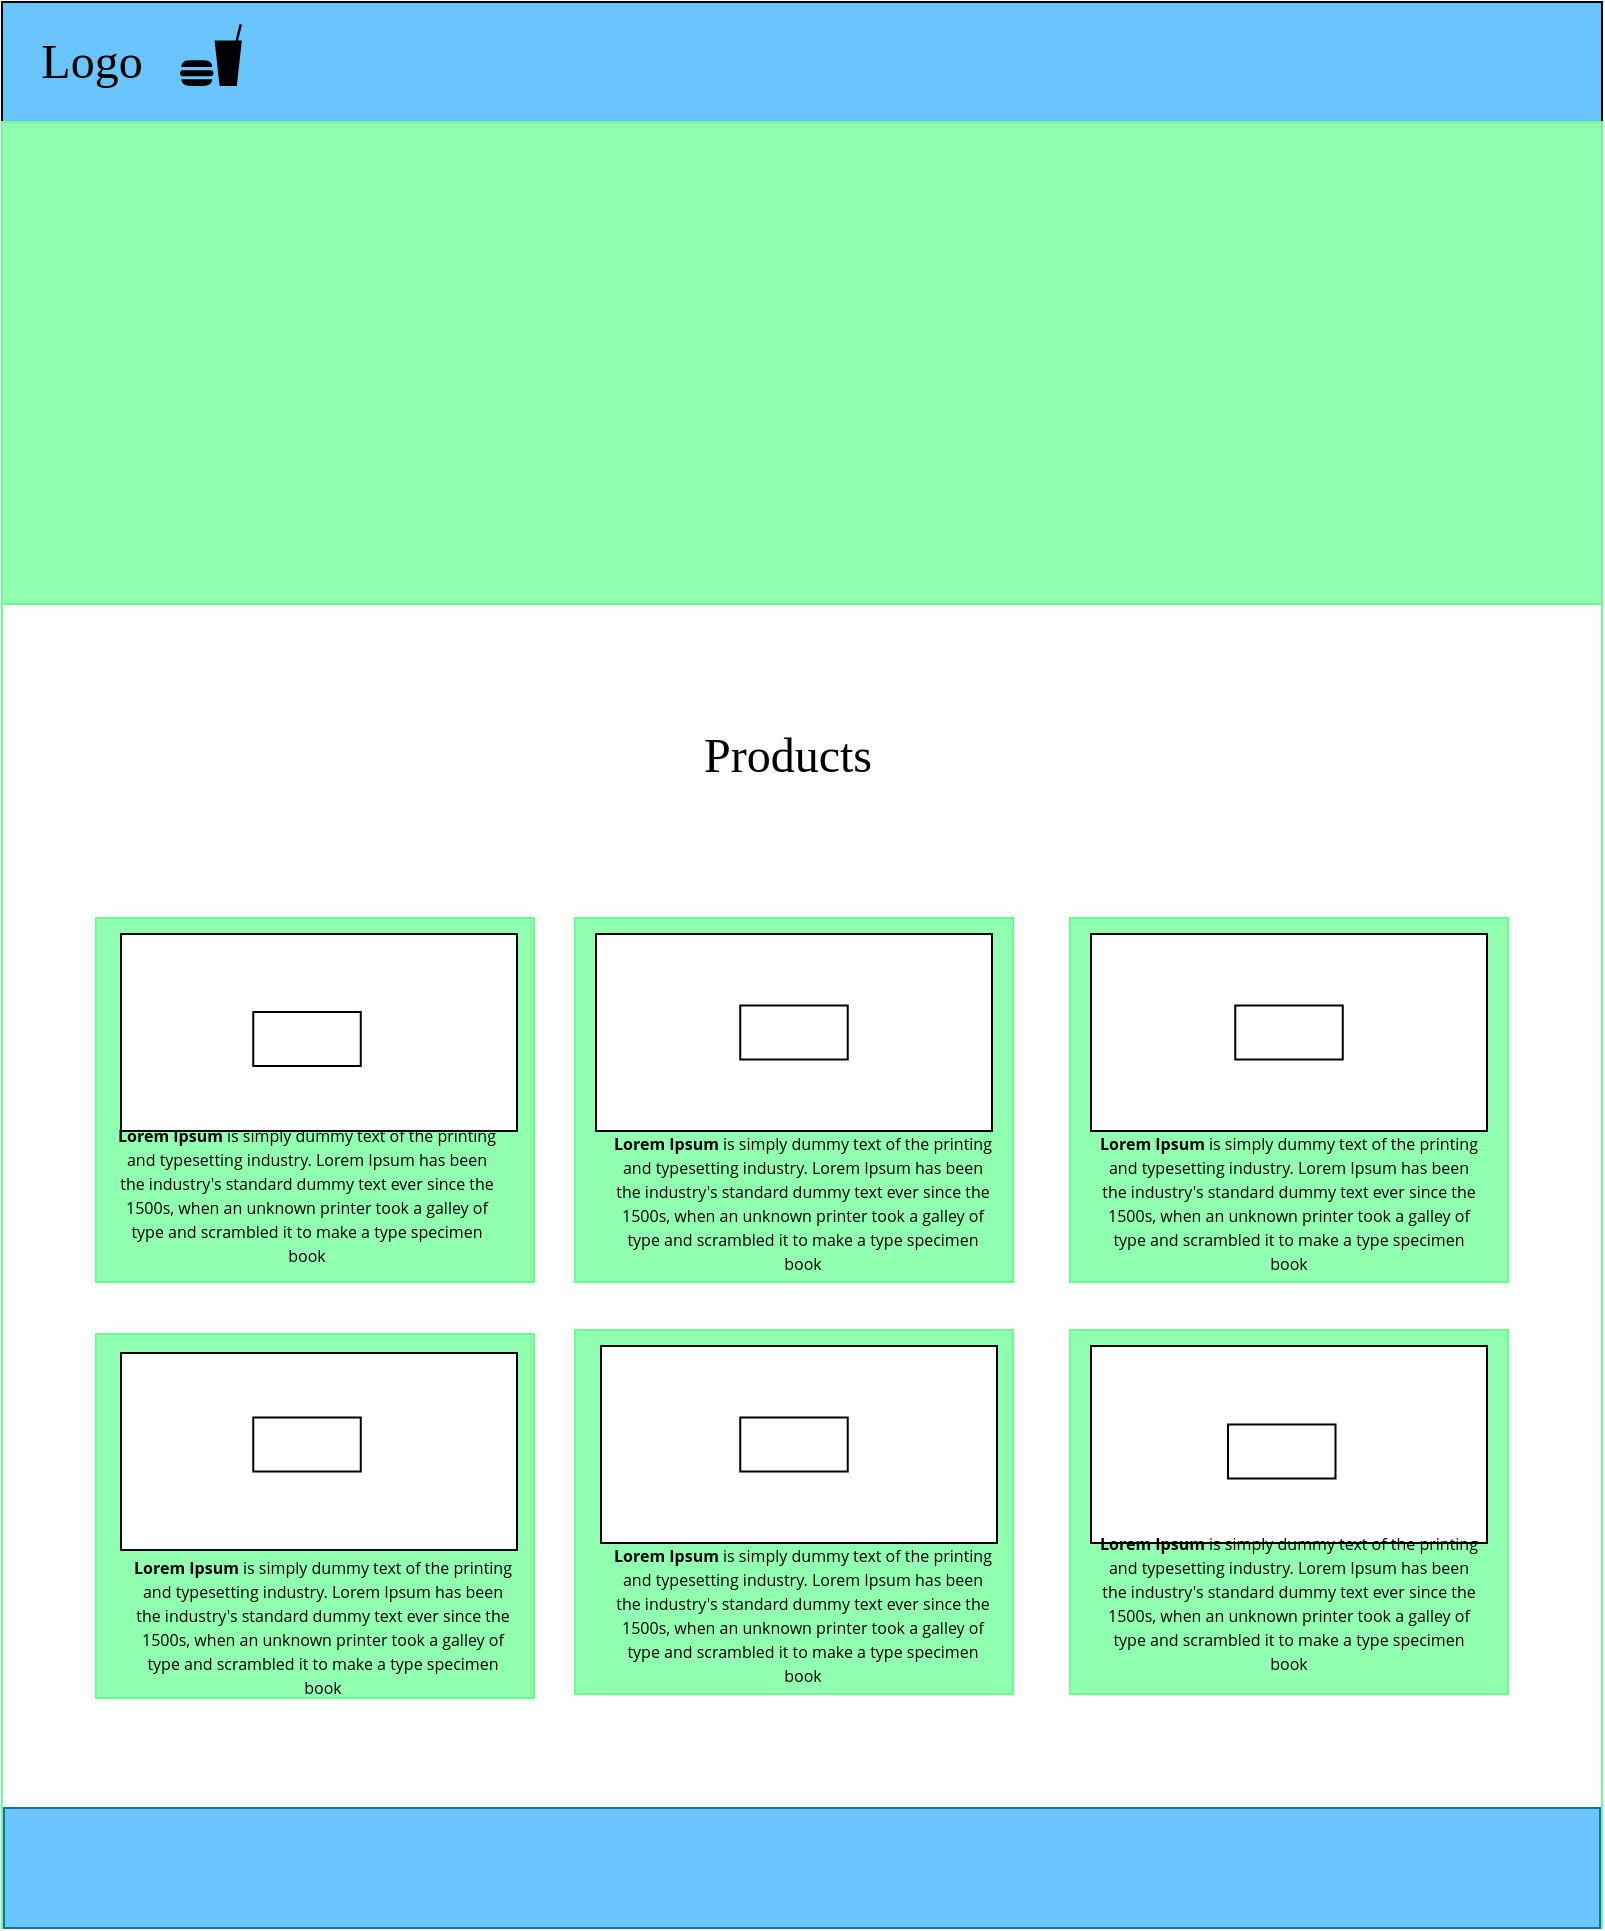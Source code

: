 <mxfile version="20.2.6" type="device"><diagram id="pIqazBNA-DAmh0XhMgqu" name="Page-1"><mxGraphModel dx="1438" dy="1821" grid="0" gridSize="10" guides="1" tooltips="1" connect="1" arrows="1" fold="1" page="0" pageScale="1" pageWidth="850" pageHeight="1100" math="0" shadow="0"><root><mxCell id="0"/><mxCell id="1" parent="0"/><mxCell id="ZP8UFDCT4s3P-3Qs0-V1-19" value="" style="rounded=0;whiteSpace=wrap;html=1;fillColor=#FDFDFD;strokeColor=#6AFD94;" vertex="1" parent="1"><mxGeometry x="-156" y="-1093" width="800" height="903" as="geometry"/></mxCell><mxCell id="ZP8UFDCT4s3P-3Qs0-V1-64" value="" style="rounded=0;whiteSpace=wrap;html=1;fontFamily=Times New Roman;fontSize=8;strokeColor=#6AFD94;fillColor=#91FFB0;" vertex="1" parent="1"><mxGeometry x="378.01" y="-489" width="219" height="182" as="geometry"/></mxCell><mxCell id="ZP8UFDCT4s3P-3Qs0-V1-63" value="" style="rounded=0;whiteSpace=wrap;html=1;fontFamily=Times New Roman;fontSize=8;strokeColor=#6AFD94;fillColor=#91FFB0;" vertex="1" parent="1"><mxGeometry x="130.5" y="-489" width="219" height="182" as="geometry"/></mxCell><mxCell id="ZP8UFDCT4s3P-3Qs0-V1-62" value="" style="rounded=0;whiteSpace=wrap;html=1;fontFamily=Times New Roman;fontSize=8;strokeColor=#6AFD94;fillColor=#91FFB0;" vertex="1" parent="1"><mxGeometry x="-109" y="-487" width="219" height="182" as="geometry"/></mxCell><mxCell id="ZP8UFDCT4s3P-3Qs0-V1-61" value="" style="rounded=0;whiteSpace=wrap;html=1;fontFamily=Times New Roman;fontSize=8;strokeColor=#6AFD94;fillColor=#91FFB0;" vertex="1" parent="1"><mxGeometry x="-109" y="-695" width="219" height="182" as="geometry"/></mxCell><mxCell id="ZP8UFDCT4s3P-3Qs0-V1-60" value="" style="rounded=0;whiteSpace=wrap;html=1;fontFamily=Times New Roman;fontSize=8;strokeColor=#6AFD94;fillColor=#91FFB0;" vertex="1" parent="1"><mxGeometry x="130.49" y="-695" width="219" height="182" as="geometry"/></mxCell><mxCell id="ZP8UFDCT4s3P-3Qs0-V1-21" value="" style="rounded=0;whiteSpace=wrap;html=1;" vertex="1" parent="1"><mxGeometry x="-96.5" y="-687" width="198" height="98.5" as="geometry"/></mxCell><mxCell id="ZP8UFDCT4s3P-3Qs0-V1-31" value="" style="rounded=0;whiteSpace=wrap;html=1;" vertex="1" parent="1"><mxGeometry x="141" y="-687" width="198" height="98.5" as="geometry"/></mxCell><mxCell id="ZP8UFDCT4s3P-3Qs0-V1-56" value="" style="rounded=0;whiteSpace=wrap;html=1;fontFamily=Times New Roman;fontSize=8;strokeColor=#6AFD94;fillColor=#91FFB0;" vertex="1" parent="1"><mxGeometry x="378.01" y="-695" width="219" height="182" as="geometry"/></mxCell><mxCell id="ZP8UFDCT4s3P-3Qs0-V1-32" value="" style="rounded=0;whiteSpace=wrap;html=1;" vertex="1" parent="1"><mxGeometry x="388.5" y="-687" width="198" height="98.5" as="geometry"/></mxCell><mxCell id="ZP8UFDCT4s3P-3Qs0-V1-33" value="" style="rounded=0;whiteSpace=wrap;html=1;" vertex="1" parent="1"><mxGeometry x="388.5" y="-481" width="198" height="98.5" as="geometry"/></mxCell><mxCell id="ZP8UFDCT4s3P-3Qs0-V1-34" value="" style="rounded=0;whiteSpace=wrap;html=1;" vertex="1" parent="1"><mxGeometry x="143.5" y="-481" width="198" height="98.5" as="geometry"/></mxCell><mxCell id="ZP8UFDCT4s3P-3Qs0-V1-35" value="" style="rounded=0;whiteSpace=wrap;html=1;" vertex="1" parent="1"><mxGeometry x="-96.5" y="-477.5" width="198" height="98.5" as="geometry"/></mxCell><mxCell id="ZP8UFDCT4s3P-3Qs0-V1-37" value="&lt;font style=&quot;font-size: 8px;&quot;&gt;&lt;strong style=&quot;margin: 0px; padding: 0px; font-family: &amp;quot;Open Sans&amp;quot;, Arial, sans-serif; text-align: justify;&quot;&gt;Lorem Ipsum&lt;/strong&gt;&lt;span style=&quot;font-family: &amp;quot;Open Sans&amp;quot;, Arial, sans-serif; text-align: justify;&quot;&gt;&amp;nbsp;is simply dummy text of the printing and typesetting industry. Lorem Ipsum has been the industry's standard dummy text ever since the 1500s, when an unknown printer took a galley of type and scrambled it to make a type specimen book&lt;/span&gt;&lt;/font&gt;" style="text;html=1;strokeColor=none;fillColor=none;align=center;verticalAlign=middle;whiteSpace=wrap;rounded=0;fontFamily=Times New Roman;fontSize=10;" vertex="1" parent="1"><mxGeometry x="-101" y="-572" width="195" height="30" as="geometry"/></mxCell><mxCell id="ZP8UFDCT4s3P-3Qs0-V1-39" value="&lt;font style=&quot;font-size: 8px;&quot;&gt;&lt;strong style=&quot;margin: 0px; padding: 0px; font-family: &amp;quot;Open Sans&amp;quot;, Arial, sans-serif; text-align: justify;&quot;&gt;Lorem Ipsum&lt;/strong&gt;&lt;span style=&quot;font-family: &amp;quot;Open Sans&amp;quot;, Arial, sans-serif; text-align: justify;&quot;&gt;&amp;nbsp;is simply dummy text of the printing and typesetting industry. Lorem Ipsum has been the industry's standard dummy text ever since the 1500s, when an unknown printer took a galley of type and scrambled it to make a type specimen book&lt;/span&gt;&lt;/font&gt;" style="text;html=1;strokeColor=none;fillColor=none;align=center;verticalAlign=middle;whiteSpace=wrap;rounded=0;fontFamily=Times New Roman;fontSize=10;" vertex="1" parent="1"><mxGeometry x="390" y="-568" width="195" height="30" as="geometry"/></mxCell><mxCell id="ZP8UFDCT4s3P-3Qs0-V1-40" value="&lt;font style=&quot;font-size: 8px;&quot;&gt;&lt;strong style=&quot;margin: 0px; padding: 0px; font-family: &amp;quot;Open Sans&amp;quot;, Arial, sans-serif; text-align: justify;&quot;&gt;Lorem Ipsum&lt;/strong&gt;&lt;span style=&quot;font-family: &amp;quot;Open Sans&amp;quot;, Arial, sans-serif; text-align: justify;&quot;&gt;&amp;nbsp;is simply dummy text of the printing and typesetting industry. Lorem Ipsum has been the industry's standard dummy text ever since the 1500s, when an unknown printer took a galley of type and scrambled it to make a type specimen book&lt;/span&gt;&lt;/font&gt;" style="text;html=1;strokeColor=none;fillColor=none;align=center;verticalAlign=middle;whiteSpace=wrap;rounded=0;fontFamily=Times New Roman;fontSize=10;" vertex="1" parent="1"><mxGeometry x="146.5" y="-568" width="195" height="30" as="geometry"/></mxCell><mxCell id="ZP8UFDCT4s3P-3Qs0-V1-41" value="&lt;font style=&quot;font-size: 8px;&quot;&gt;&lt;strong style=&quot;margin: 0px; padding: 0px; font-family: &amp;quot;Open Sans&amp;quot;, Arial, sans-serif; text-align: justify;&quot;&gt;Lorem Ipsum&lt;/strong&gt;&lt;span style=&quot;font-family: &amp;quot;Open Sans&amp;quot;, Arial, sans-serif; text-align: justify;&quot;&gt;&amp;nbsp;is simply dummy text of the printing and typesetting industry. Lorem Ipsum has been the industry's standard dummy text ever since the 1500s, when an unknown printer took a galley of type and scrambled it to make a type specimen book&lt;/span&gt;&lt;/font&gt;" style="text;html=1;strokeColor=none;fillColor=none;align=center;verticalAlign=middle;whiteSpace=wrap;rounded=0;fontFamily=Times New Roman;fontSize=10;" vertex="1" parent="1"><mxGeometry x="-93.5" y="-356" width="195" height="30" as="geometry"/></mxCell><mxCell id="ZP8UFDCT4s3P-3Qs0-V1-42" value="&lt;font style=&quot;font-size: 8px;&quot;&gt;&lt;strong style=&quot;margin: 0px; padding: 0px; font-family: &amp;quot;Open Sans&amp;quot;, Arial, sans-serif; text-align: justify;&quot;&gt;Lorem Ipsum&lt;/strong&gt;&lt;span style=&quot;font-family: &amp;quot;Open Sans&amp;quot;, Arial, sans-serif; text-align: justify;&quot;&gt;&amp;nbsp;is simply dummy text of the printing and typesetting industry. Lorem Ipsum has been the industry's standard dummy text ever since the 1500s, when an unknown printer took a galley of type and scrambled it to make a type specimen book&lt;/span&gt;&lt;/font&gt;" style="text;html=1;strokeColor=none;fillColor=none;align=center;verticalAlign=middle;whiteSpace=wrap;rounded=0;fontFamily=Times New Roman;fontSize=10;" vertex="1" parent="1"><mxGeometry x="390" y="-368" width="195" height="30" as="geometry"/></mxCell><mxCell id="ZP8UFDCT4s3P-3Qs0-V1-43" value="&lt;font style=&quot;font-size: 8px;&quot;&gt;&lt;strong style=&quot;margin: 0px; padding: 0px; font-family: &amp;quot;Open Sans&amp;quot;, Arial, sans-serif; text-align: justify;&quot;&gt;Lorem Ipsum&lt;/strong&gt;&lt;span style=&quot;font-family: &amp;quot;Open Sans&amp;quot;, Arial, sans-serif; text-align: justify;&quot;&gt;&amp;nbsp;is simply dummy text of the printing and typesetting industry. Lorem Ipsum has been the industry's standard dummy text ever since the 1500s, when an unknown printer took a galley of type and scrambled it to make a type specimen book&lt;/span&gt;&lt;/font&gt;" style="text;html=1;strokeColor=none;fillColor=none;align=center;verticalAlign=middle;whiteSpace=wrap;rounded=0;fontFamily=Times New Roman;fontSize=10;" vertex="1" parent="1"><mxGeometry x="146.5" y="-362" width="195" height="30" as="geometry"/></mxCell><mxCell id="ZP8UFDCT4s3P-3Qs0-V1-44" value="" style="rounded=0;whiteSpace=wrap;html=1;fontFamily=Times New Roman;fontSize=8;fillColor=#6AC4FD;strokeColor=#10739e;" vertex="1" parent="1"><mxGeometry x="-155" y="-250" width="798" height="60" as="geometry"/></mxCell><mxCell id="ZP8UFDCT4s3P-3Qs0-V1-46" value="" style="rounded=0;whiteSpace=wrap;html=1;fontFamily=Times New Roman;fontSize=8;" vertex="1" parent="1"><mxGeometry x="-30.37" y="-648" width="53.75" height="27" as="geometry"/></mxCell><mxCell id="ZP8UFDCT4s3P-3Qs0-V1-47" value="" style="rounded=0;whiteSpace=wrap;html=1;fontFamily=Times New Roman;fontSize=8;" vertex="1" parent="1"><mxGeometry x="213.12" y="-651.25" width="53.75" height="27" as="geometry"/></mxCell><mxCell id="ZP8UFDCT4s3P-3Qs0-V1-48" value="" style="rounded=0;whiteSpace=wrap;html=1;fontFamily=Times New Roman;fontSize=8;" vertex="1" parent="1"><mxGeometry x="460.63" y="-651.25" width="53.75" height="27" as="geometry"/></mxCell><mxCell id="ZP8UFDCT4s3P-3Qs0-V1-49" value="" style="rounded=0;whiteSpace=wrap;html=1;fontFamily=Times New Roman;fontSize=8;" vertex="1" parent="1"><mxGeometry x="-30.37" y="-445.25" width="53.75" height="27" as="geometry"/></mxCell><mxCell id="ZP8UFDCT4s3P-3Qs0-V1-50" value="" style="rounded=0;whiteSpace=wrap;html=1;fontFamily=Times New Roman;fontSize=8;" vertex="1" parent="1"><mxGeometry x="457" y="-441.75" width="53.75" height="27" as="geometry"/></mxCell><mxCell id="ZP8UFDCT4s3P-3Qs0-V1-51" value="" style="rounded=0;whiteSpace=wrap;html=1;fontFamily=Times New Roman;fontSize=8;" vertex="1" parent="1"><mxGeometry x="213.12" y="-445.25" width="53.75" height="27" as="geometry"/></mxCell><mxCell id="ZP8UFDCT4s3P-3Qs0-V1-53" value="" style="rounded=0;whiteSpace=wrap;html=1;fontFamily=Times New Roman;fontSize=8;fillColor=#6AC4FD;" vertex="1" parent="1"><mxGeometry x="-156" y="-1153" width="800" height="60" as="geometry"/></mxCell><mxCell id="ZP8UFDCT4s3P-3Qs0-V1-65" value="" style="rounded=0;whiteSpace=wrap;html=1;fontFamily=Times New Roman;fontSize=8;strokeColor=#6AFD94;fillColor=#91FFB0;" vertex="1" parent="1"><mxGeometry x="-156" y="-1093" width="800" height="241" as="geometry"/></mxCell><mxCell id="ZP8UFDCT4s3P-3Qs0-V1-66" value="&lt;font style=&quot;font-size: 24px;&quot;&gt;Products&lt;/font&gt;" style="text;html=1;strokeColor=none;fillColor=none;align=center;verticalAlign=middle;whiteSpace=wrap;rounded=0;fontFamily=Times New Roman;fontSize=8;" vertex="1" parent="1"><mxGeometry x="206.87" y="-791" width="60" height="30" as="geometry"/></mxCell><mxCell id="ZP8UFDCT4s3P-3Qs0-V1-68" value="Logo" style="text;html=1;strokeColor=none;fillColor=none;align=center;verticalAlign=middle;whiteSpace=wrap;rounded=0;fontFamily=Times New Roman;fontSize=24;" vertex="1" parent="1"><mxGeometry x="-141" y="-1138" width="60" height="30" as="geometry"/></mxCell><mxCell id="ZP8UFDCT4s3P-3Qs0-V1-69" value="" style="shape=mxgraph.signs.food.fast_food;html=1;pointerEvents=1;fillColor=#000000;strokeColor=none;verticalLabelPosition=bottom;verticalAlign=top;align=center;sketch=0;fontFamily=Times New Roman;fontSize=24;" vertex="1" parent="1"><mxGeometry x="-67" y="-1142" width="31" height="31" as="geometry"/></mxCell></root></mxGraphModel></diagram></mxfile>